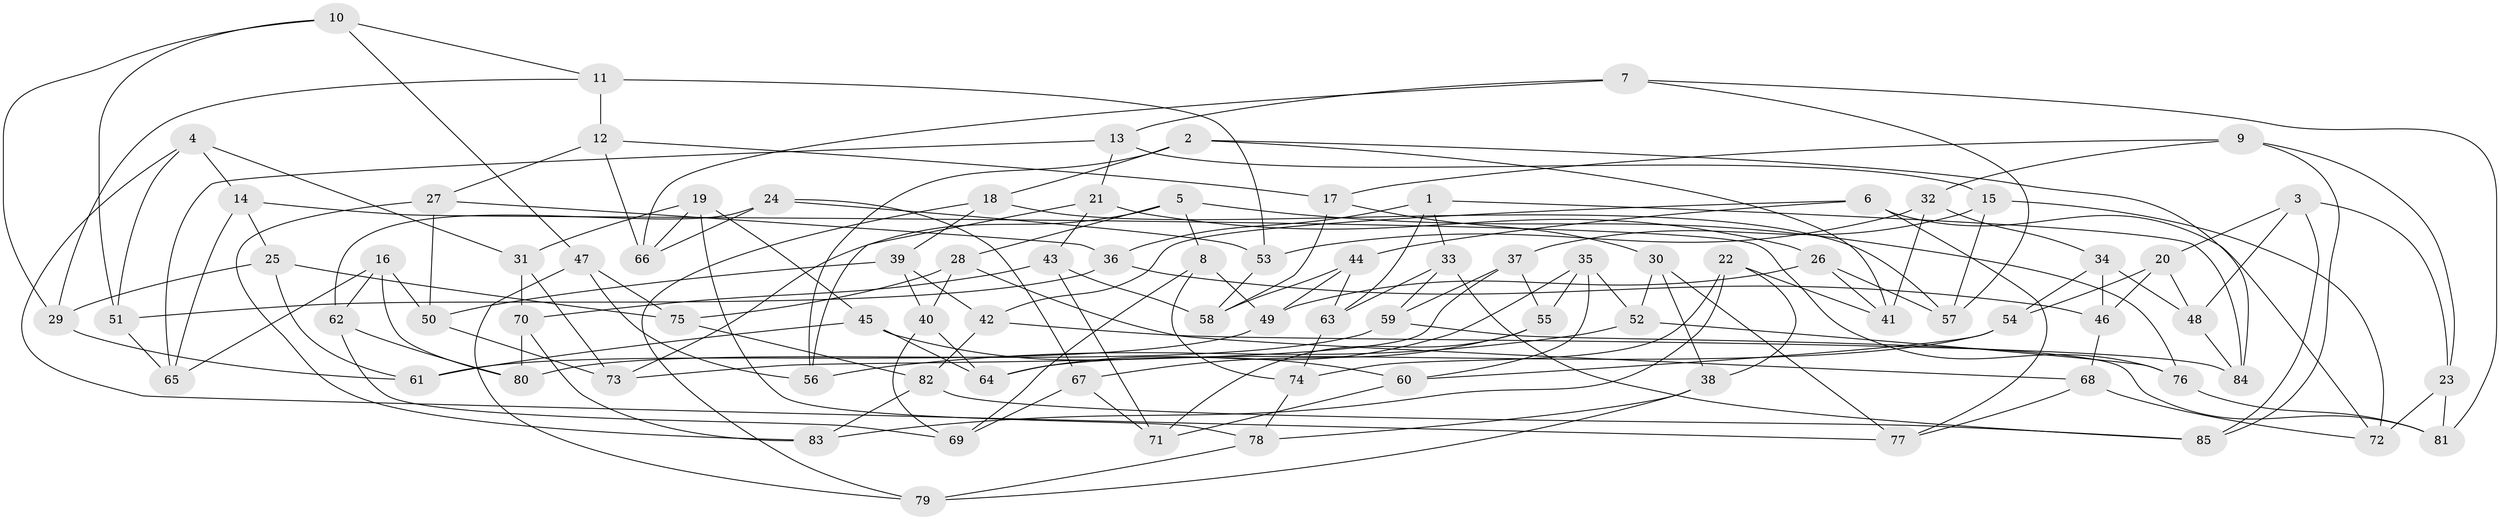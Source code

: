 // coarse degree distribution, {8: 0.17647058823529413, 10: 0.058823529411764705, 9: 0.08823529411764706, 4: 0.38235294117647056, 7: 0.058823529411764705, 6: 0.058823529411764705, 3: 0.08823529411764706, 2: 0.029411764705882353, 5: 0.058823529411764705}
// Generated by graph-tools (version 1.1) at 2025/53/03/04/25 22:53:43]
// undirected, 85 vertices, 170 edges
graph export_dot {
  node [color=gray90,style=filled];
  1;
  2;
  3;
  4;
  5;
  6;
  7;
  8;
  9;
  10;
  11;
  12;
  13;
  14;
  15;
  16;
  17;
  18;
  19;
  20;
  21;
  22;
  23;
  24;
  25;
  26;
  27;
  28;
  29;
  30;
  31;
  32;
  33;
  34;
  35;
  36;
  37;
  38;
  39;
  40;
  41;
  42;
  43;
  44;
  45;
  46;
  47;
  48;
  49;
  50;
  51;
  52;
  53;
  54;
  55;
  56;
  57;
  58;
  59;
  60;
  61;
  62;
  63;
  64;
  65;
  66;
  67;
  68;
  69;
  70;
  71;
  72;
  73;
  74;
  75;
  76;
  77;
  78;
  79;
  80;
  81;
  82;
  83;
  84;
  85;
  1 -- 36;
  1 -- 63;
  1 -- 84;
  1 -- 33;
  2 -- 56;
  2 -- 84;
  2 -- 41;
  2 -- 18;
  3 -- 20;
  3 -- 48;
  3 -- 85;
  3 -- 23;
  4 -- 77;
  4 -- 31;
  4 -- 51;
  4 -- 14;
  5 -- 8;
  5 -- 28;
  5 -- 76;
  5 -- 73;
  6 -- 44;
  6 -- 42;
  6 -- 77;
  6 -- 72;
  7 -- 66;
  7 -- 57;
  7 -- 13;
  7 -- 81;
  8 -- 49;
  8 -- 74;
  8 -- 69;
  9 -- 17;
  9 -- 85;
  9 -- 23;
  9 -- 32;
  10 -- 11;
  10 -- 51;
  10 -- 29;
  10 -- 47;
  11 -- 12;
  11 -- 53;
  11 -- 29;
  12 -- 17;
  12 -- 27;
  12 -- 66;
  13 -- 15;
  13 -- 65;
  13 -- 21;
  14 -- 25;
  14 -- 76;
  14 -- 65;
  15 -- 37;
  15 -- 72;
  15 -- 57;
  16 -- 65;
  16 -- 62;
  16 -- 80;
  16 -- 50;
  17 -- 30;
  17 -- 58;
  18 -- 57;
  18 -- 39;
  18 -- 79;
  19 -- 31;
  19 -- 66;
  19 -- 45;
  19 -- 78;
  20 -- 48;
  20 -- 54;
  20 -- 46;
  21 -- 26;
  21 -- 56;
  21 -- 43;
  22 -- 83;
  22 -- 74;
  22 -- 38;
  22 -- 41;
  23 -- 81;
  23 -- 72;
  24 -- 67;
  24 -- 66;
  24 -- 62;
  24 -- 53;
  25 -- 61;
  25 -- 29;
  25 -- 75;
  26 -- 57;
  26 -- 41;
  26 -- 49;
  27 -- 83;
  27 -- 50;
  27 -- 36;
  28 -- 40;
  28 -- 68;
  28 -- 75;
  29 -- 61;
  30 -- 52;
  30 -- 38;
  30 -- 77;
  31 -- 73;
  31 -- 70;
  32 -- 53;
  32 -- 41;
  32 -- 34;
  33 -- 59;
  33 -- 85;
  33 -- 63;
  34 -- 46;
  34 -- 48;
  34 -- 54;
  35 -- 60;
  35 -- 52;
  35 -- 64;
  35 -- 55;
  36 -- 46;
  36 -- 51;
  37 -- 59;
  37 -- 73;
  37 -- 55;
  38 -- 78;
  38 -- 79;
  39 -- 42;
  39 -- 50;
  39 -- 40;
  40 -- 64;
  40 -- 69;
  42 -- 84;
  42 -- 82;
  43 -- 70;
  43 -- 58;
  43 -- 71;
  44 -- 49;
  44 -- 58;
  44 -- 63;
  45 -- 64;
  45 -- 60;
  45 -- 61;
  46 -- 68;
  47 -- 79;
  47 -- 75;
  47 -- 56;
  48 -- 84;
  49 -- 61;
  50 -- 73;
  51 -- 65;
  52 -- 56;
  52 -- 76;
  53 -- 58;
  54 -- 64;
  54 -- 60;
  55 -- 67;
  55 -- 71;
  59 -- 80;
  59 -- 81;
  60 -- 71;
  62 -- 69;
  62 -- 80;
  63 -- 74;
  67 -- 71;
  67 -- 69;
  68 -- 77;
  68 -- 72;
  70 -- 80;
  70 -- 83;
  74 -- 78;
  75 -- 82;
  76 -- 81;
  78 -- 79;
  82 -- 83;
  82 -- 85;
}
